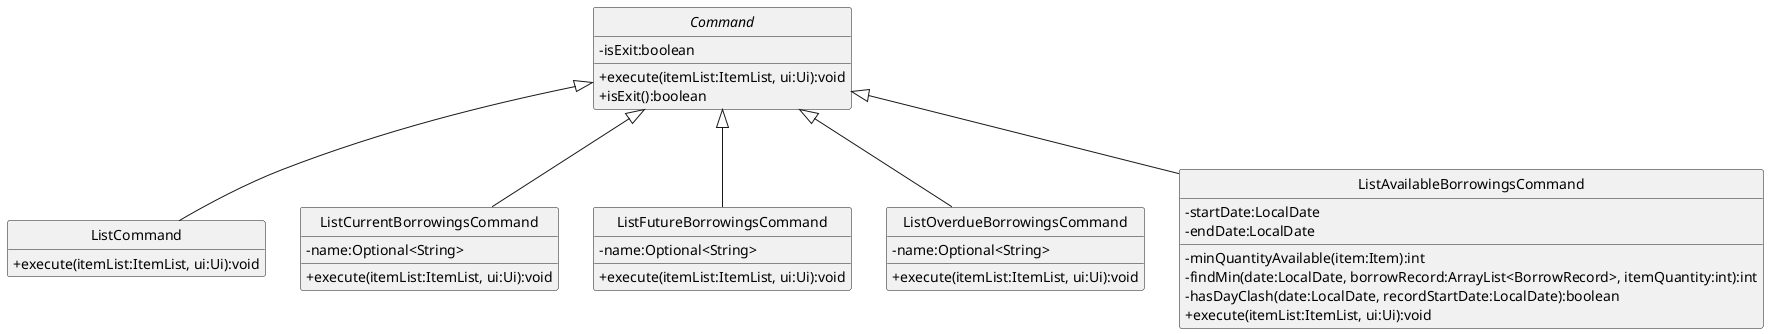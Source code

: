 @startuml
hide circle
skinparam classAttributeIconSize 0
hide empty members
hide empty attributes

abstract Command {
 -isExit:boolean
 +execute(itemList:ItemList, ui:Ui):void
 +isExit():boolean
}

class ListCommand {
 +execute(itemList:ItemList, ui:Ui):void
}

class ListCurrentBorrowingsCommand {
 -name:Optional<String>
 +execute(itemList:ItemList, ui:Ui):void
}

class ListFutureBorrowingsCommand {
 -name:Optional<String>
 +execute(itemList:ItemList, ui:Ui):void
}

class ListOverdueBorrowingsCommand {
 -name:Optional<String>
 +execute(itemList:ItemList, ui:Ui):void
}

class ListAvailableBorrowingsCommand {
 -startDate:LocalDate
 -endDate:LocalDate
 -minQuantityAvailable(item:Item):int
 -findMin(date:LocalDate, borrowRecord:ArrayList<BorrowRecord>, itemQuantity:int):int
 -hasDayClash(date:LocalDate, recordStartDate:LocalDate):boolean
 +execute(itemList:ItemList, ui:Ui):void
}

Command <|-- ListCommand
Command <|-- ListCurrentBorrowingsCommand
Command <|-- ListFutureBorrowingsCommand
Command <|-- ListOverdueBorrowingsCommand
Command <|-- ListAvailableBorrowingsCommand
@enduml